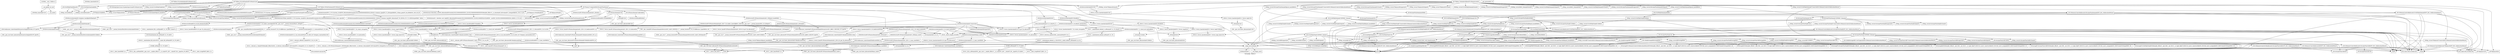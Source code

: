 digraph "Call graph: Tallies.ll" {
	label="Call graph: Tallies.ll";

	Node0x55c6cc05c300 [shape=record,label="{__cxx_global_var_init}"];
	Node0x55c6cc05c300 -> Node0x55c6cc0566b0;
	Node0x55c6cc05c300 -> Node0x55c6cc02cf30;
	Node0x55c6cc0566b0 [shape=record,label="{_ZNSt8ios_base4InitC1Ev}"];
	Node0x55c6cc0736c0 [shape=record,label="{_ZNSt8ios_base4InitD1Ev}"];
	Node0x55c6cc02cf30 [shape=record,label="{__cxa_atexit}"];
	Node0x55c6cc077790 [shape=record,label="{_ZN7Tallies15CycleInitializeEP10MonteCarlo}"];
	Node0x55c6cc089d30 [shape=record,label="{_ZN7Tallies8SumTasksEv}"];
	Node0x55c6cc089d30 -> Node0x55c6cc078a70;
	Node0x55c6cc089d30 -> Node0x55c6cc1642d0;
	Node0x55c6cc089d30 -> Node0x55c6cc0881d0;
	Node0x55c6cc078a70 [shape=record,label="{_ZN9qs_vectorI7BalanceEixEi}"];
	Node0x55c6cc0881d0 [shape=record,label="{_ZN7Balance3AddERS_}"];
	Node0x55c6cc1642d0 [shape=record,label="{_ZN7Balance5ResetEv}"];
	Node0x55c6cc0567c0 [shape=record,label="{_ZN7Tallies13CycleFinalizeEP10MonteCarlo}"];
	Node0x55c6cc0567c0 -> Node0x55c6cc089d30;
	Node0x55c6cc0567c0 -> Node0x55c6cc04b830;
	Node0x55c6cc0567c0 -> Node0x55c6cc031dc0;
	Node0x55c6cc0567c0 -> Node0x55c6cc078a70;
	Node0x55c6cc0567c0 -> Node0x55c6cc006a10;
	Node0x55c6cc0567c0 -> Node0x55c6cbfefc10;
	Node0x55c6cc0567c0 -> Node0x55c6cbff3410;
	Node0x55c6cc0567c0 -> Node0x55c6cbff4d40;
	Node0x55c6cc0567c0 -> Node0x55c6cbff3b60;
	Node0x55c6cc0567c0 -> Node0x55c6cbff1e10;
	Node0x55c6cc0567c0 -> Node0x55c6cbff4aa0;
	Node0x55c6cc0567c0 -> Node0x55c6cbff2c30;
	Node0x55c6cc0567c0 -> Node0x55c6cbff4cd0;
	Node0x55c6cc0567c0 -> Node0x55c6cbff2360;
	Node0x55c6cc0567c0 -> Node0x55c6cbff0e70;
	Node0x55c6cc0567c0 -> Node0x55c6cbff2a70;
	Node0x55c6cc0567c0 -> Node0x55c6cbff22e0;
	Node0x55c6cc0567c0 -> Node0x55c6cc129530;
	Node0x55c6cc0567c0 -> Node0x55c6cc1642d0;
	Node0x55c6cc0567c0 -> Node0x55c6cbff38e0;
	Node0x55c6cc0567c0 -> Node0x55c6cc0881d0;
	Node0x55c6cc0567c0 -> Node0x55c6cc12db40;
	Node0x55c6cc0567c0 -> Node0x55c6cbff61d0;
	Node0x55c6cc0567c0 -> Node0x55c6cc159f50;
	Node0x55c6cc0567c0 -> Node0x55c6cc103140;
	Node0x55c6cc0567c0 -> Node0x55c6cc03bdd0;
	Node0x55c6cc0567c0 -> Node0x55c6cc0ad470;
	Node0x55c6cc04b830 [shape=record,label="{_ZNSt6vectorImSaImEEC2Ev}"];
	Node0x55c6cc04b830 -> Node0x55c6cbff0ee0;
	Node0x55c6cc031dc0 [shape=record,label="{_ZNSt6vectorImSaImEE7reserveEm}"];
	Node0x55c6cc031dc0 -> Node0x55c6cbff2200;
	Node0x55c6cc031dc0 -> Node0x55c6cbff3950;
	Node0x55c6cc031dc0 -> Node0x55c6cbff6160;
	Node0x55c6cc031dc0 -> Node0x55c6cc103140;
	Node0x55c6cc031dc0 -> Node0x55c6cbff4b80;
	Node0x55c6cc031dc0 -> Node0x55c6cbff1ee0;
	Node0x55c6cc031dc0 -> Node0x55c6cbff60f0;
	Node0x55c6cc031dc0 -> Node0x55c6cbff3320;
	Node0x55c6cbff4d40 [shape=record,label="{_ZN14ScalarFluxTask5ResetEv}"];
	Node0x55c6cbff4d40 -> Node0x55c6cc009d30;
	Node0x55c6cbff4d40 -> Node0x55c6cc00a650;
	Node0x55c6cbff4d40 -> Node0x55c6cc00b8d0;
	Node0x55c6cc168090 [shape=record,label="{__gxx_personality_v0}"];
	Node0x55c6cc006a10 [shape=record,label="{_ZNSt6vectorImSaImEE9push_backEOm}"];
	Node0x55c6cc006a10 -> Node0x55c6cc167df0;
	Node0x55c6cc103140 [shape=record,label="{_ZNKSt6vectorImSaImEE4sizeEv}"];
	Node0x55c6cc176570 [shape=record,label="{_ZN9qs_vectorI15CellTallyDomainE7reserveEiN13MemoryControl16AllocationPolicyE}"];
	Node0x55c6cc176570 -> Node0x55c6cc029d10;
	Node0x55c6cc176570 -> Node0x55c6cc02bab0;
	Node0x55c6cc0ad470 [shape=record,label="{_ZNSaImEC2Ev}"];
	Node0x55c6cc0ad470 -> Node0x55c6cbff6240;
	Node0x55c6cc03bdd0 [shape=record,label="{_ZNSt6vectorImSaImEEC2EmRKS0_}"];
	Node0x55c6cc03bdd0 -> Node0x55c6cbff4c60;
	Node0x55c6cc03bdd0 -> Node0x55c6cc058fe0;
	Node0x55c6cc03bdd0 -> Node0x55c6cc056730;
	Node0x55c6cc03bdd0 -> Node0x55c6cc02cfb0;
	Node0x55c6cc129530 [shape=record,label="{_ZNSaImED2Ev}"];
	Node0x55c6cc129530 -> Node0x55c6cc04b7a0;
	Node0x55c6cc159f50 [shape=record,label="{_Z12mpiAllreducePvS_iiii}"];
	Node0x55c6cbff61d0 [shape=record,label="{_ZNSt6vectorImSaImEEixEm}"];
	Node0x55c6cc12db40 [shape=record,label="{_ZN7Tallies12PrintSummaryEP10MonteCarlo}"];
	Node0x55c6cc12db40 -> Node0x55c6cc06eae0;
	Node0x55c6cc12db40 -> Node0x55c6cc02fbc0;
	Node0x55c6cc12db40 -> Node0x55c6cbff4df0;
	Node0x55c6cc12db40 -> Node0x55c6cbff65b0;
	Node0x55c6cc12db40 -> Node0x55c6cc0319c0;
	Node0x55c6cc12db40 -> Node0x55c6cc02f830;
	Node0x55c6cc12db40 -> Node0x55c6cc0068a0;
	Node0x55c6cc12db40 -> Node0x55c6cc166fd0;
	Node0x55c6cc12db40 -> Node0x55c6cc078a70;
	Node0x55c6cc12db40 -> Node0x55c6cc028f80;
	Node0x55c6cbff38e0 [shape=record,label="{_ZNK9qs_vectorI7BalanceE4sizeEv}"];
	Node0x55c6cbff22e0 [shape=record,label="{_ZNK9qs_vectorI16ScalarFluxDomainE4sizeEv}"];
	Node0x55c6cbff4cd0 [shape=record,label="{_ZN9qs_vectorI15CellTallyDomainEixEi}"];
	Node0x55c6cbff2c30 [shape=record,label="{_ZN9qs_vectorI13CellTallyTaskEixEi}"];
	Node0x55c6cbff2a70 [shape=record,label="{_ZN13CellTallyTask3AddERS_}"];
	Node0x55c6cbff2a70 -> Node0x55c6cc007240;
	Node0x55c6cbff2a70 -> Node0x55c6cc0075b0;
	Node0x55c6cbff4aa0 [shape=record,label="{_ZN13CellTallyTask5ResetEv}"];
	Node0x55c6cbff4aa0 -> Node0x55c6cc007240;
	Node0x55c6cbff4aa0 -> Node0x55c6cc0075b0;
	Node0x55c6cbff1e10 [shape=record,label="{_ZN9qs_vectorI16ScalarFluxDomainEixEi}"];
	Node0x55c6cbff3b60 [shape=record,label="{_ZN9qs_vectorI14ScalarFluxTaskEixEi}"];
	Node0x55c6cbff0e70 [shape=record,label="{_ZN14ScalarFluxTask3AddERS_}"];
	Node0x55c6cbff0e70 -> Node0x55c6cc009d30;
	Node0x55c6cbff0e70 -> Node0x55c6cc00a650;
	Node0x55c6cbff0e70 -> Node0x55c6cc00b8d0;
	Node0x55c6cc0276f0 [shape=record,label="{_ZN16ScalarFluxDomainD2Ev}"];
	Node0x55c6cc0276f0 -> Node0x55c6cc177160;
	Node0x55c6cc0284c0 [shape=record,label="{_ZN9qs_vectorI16ScalarFluxDomainE5CloseEv}"];
	Node0x55c6cbff0ee0 [shape=record,label="{_ZNSt12_Vector_baseImSaImEEC2Ev}"];
	Node0x55c6cbff0ee0 -> Node0x55c6cc1771e0;
	Node0x55c6cc1771e0 [shape=record,label="{_ZNSt12_Vector_baseImSaImEE12_Vector_implC2Ev}"];
	Node0x55c6cc1771e0 -> Node0x55c6cc0ad470;
	Node0x55c6cc1771e0 -> Node0x55c6cc1772c0;
	Node0x55c6cc1772c0 [shape=record,label="{_ZNSt12_Vector_baseImSaImEE17_Vector_impl_dataC2Ev}"];
	Node0x55c6cbff6240 [shape=record,label="{_ZN9__gnu_cxx13new_allocatorImEC2Ev}"];
	Node0x55c6cc0075b0 [shape=record,label="{_ZN9qs_vectorIdEixEi}"];
	Node0x55c6cc0152c0 [shape=record,label="{_ZNSaIdEC2Ev}"];
	Node0x55c6cc0152c0 -> Node0x55c6cc1773a0;
	Node0x55c6cc015c60 [shape=record,label="{_ZNSt6vectorIdSaIdEEC2EmRKdRKS0_}"];
	Node0x55c6cc015c60 -> Node0x55c6cc177420;
	Node0x55c6cc015c60 -> Node0x55c6cc1774d0;
	Node0x55c6cc015c60 -> Node0x55c6cc1775b0;
	Node0x55c6cc015c60 -> Node0x55c6cc177630;
	Node0x55c6cbff2360 [shape=record,label="{_ZN7Fluence7computeEiR16ScalarFluxDomain}"];
	Node0x55c6cbff2360 -> Node0x55c6cbff3b60;
	Node0x55c6cbff2360 -> Node0x55c6cc00b8d0;
	Node0x55c6cbff2360 -> Node0x55c6cc0265b0;
	Node0x55c6cbff2360 -> Node0x55c6cc00e1a0;
	Node0x55c6cbff2360 -> Node0x55c6cc00e850;
	Node0x55c6cbff2360 -> Node0x55c6cc176cd0;
	Node0x55c6cbff2360 -> Node0x55c6cc176d50;
	Node0x55c6cbff2360 -> Node0x55c6cc176dd0;
	Node0x55c6cbff2360 -> Node0x55c6cc176e50;
	Node0x55c6cbff2360 -> Node0x55c6cc009d30;
	Node0x55c6cbff2360 -> Node0x55c6cc00a650;
	Node0x55c6cbff3410 [shape=record,label="{_ZN14EnergySpectrum14UpdateSpectrumEP10MonteCarlo}"];
	Node0x55c6cbfefc10 [shape=record,label="{_ZNSt6vectorImSaImEED2Ev}"];
	Node0x55c6cbfefc10 -> Node0x55c6cbff1ee0;
	Node0x55c6cbfefc10 -> Node0x55c6cc012be0;
	Node0x55c6cbfefc10 -> Node0x55c6cc02cfb0;
	Node0x55c6cbfefc10 -> Node0x55c6cc014aa0;
	Node0x55c6cc00b8d0 [shape=record,label="{_ZNK9qs_vectorI14ScalarFluxCellE4sizeEv}"];
	Node0x55c6cc0265b0 [shape=record,label="{_ZNKSt6vectorIP13FluenceDomainSaIS1_EE4sizeEv}"];
	Node0x55c6cc00e1a0 [shape=record,label="{_Znwm}"];
	Node0x55c6cc00e850 [shape=record,label="{_ZN13FluenceDomainC2Ei}"];
	Node0x55c6cc00e850 -> Node0x55c6cc0152c0;
	Node0x55c6cc00e850 -> Node0x55c6cc015c60;
	Node0x55c6cc00e850 -> Node0x55c6cc016330;
	Node0x55c6cc176d50 [shape=record,label="{_ZdlPv}"];
	Node0x55c6cc176cd0 [shape=record,label="{_ZNSt6vectorIP13FluenceDomainSaIS1_EE9push_backERKS1_}"];
	Node0x55c6cc176cd0 -> Node0x55c6cc0166b0;
	Node0x55c6cc176cd0 -> Node0x55c6cc0171f0;
	Node0x55c6cc176cd0 -> Node0x55c6cc0177f0;
	Node0x55c6cc176dd0 [shape=record,label="{_ZNSt6vectorIP13FluenceDomainSaIS1_EEixEm}"];
	Node0x55c6cc009d30 [shape=record,label="{_ZN9qs_vectorI14ScalarFluxCellEixEi}"];
	Node0x55c6cc00a650 [shape=record,label="{_ZNK14ScalarFluxCell4sizeEv}"];
	Node0x55c6cc176e50 [shape=record,label="{_ZN13FluenceDomain7addCellEid}"];
	Node0x55c6cc176e50 -> Node0x55c6cc017ec0;
	Node0x55c6cc06eae0 [shape=record,label="{_ZNSt6chrono3_V212system_clock3nowEv}"];
	Node0x55c6cc02fbc0 [shape=record,label="{llvm.memcpy.p0.p0.i64}"];
	Node0x55c6cbff65b0 [shape=record,label="{_ZNSt6chrono13duration_castINS_8durationIlSt5ratioILl1ELl1000000EEEElS2_ILl1ELl1000000000EEEENSt9enable_ifIXsr13__is_durationIT_EE5valueES7_E4typeERKNS1_IT0_T1_EE}"];
	Node0x55c6cbff65b0 -> Node0x55c6cc019430;
	Node0x55c6cbff4df0 [shape=record,label="{_ZNSt6chronomiINS_3_V212system_clockENS_8durationIlSt5ratioILl1ELl1000000000EEEES6_EENSt11common_typeIJT0_T1_EE4typeERKNS_10time_pointIT_S8_EERKNSC_ISD_S9_EE}"];
	Node0x55c6cbff4df0 -> Node0x55c6cc019ee0;
	Node0x55c6cbff4df0 -> Node0x55c6cc01a850;
	Node0x55c6cc0319c0 [shape=record,label="{_ZNKSt6chrono8durationIlSt5ratioILl1ELl1000000EEE5countEv}"];
	Node0x55c6cc02f830 [shape=record,label="{_Z6Print0PKcz}"];
	Node0x55c6cc028f80 [shape=record,label="{_ZN7Balance11PrintHeaderEv}"];
	Node0x55c6cc028f80 -> Node0x55c6cc02f830;
	Node0x55c6cc166fd0 [shape=record,label="{_ZN7Balance5PrintEv}"];
	Node0x55c6cc166fd0 -> Node0x55c6cc02f830;
	Node0x55c6cc0068a0 [shape=record,label="{_ZN7Tallies13ScalarFluxSumEP10MonteCarlo}"];
	Node0x55c6cc0068a0 -> Node0x55c6cbff22e0;
	Node0x55c6cc0068a0 -> Node0x55c6cbff1e10;
	Node0x55c6cc0068a0 -> Node0x55c6cbff3b60;
	Node0x55c6cc0068a0 -> Node0x55c6cc00b8d0;
	Node0x55c6cc0068a0 -> Node0x55c6cc159f50;
	Node0x55c6cc0068a0 -> Node0x55c6cc009d30;
	Node0x55c6cc0068a0 -> Node0x55c6cc00a650;
	Node0x55c6cc01bae0 [shape=record,label="{_ZN7Tallies17InitializeTalliesEP10MonteCarloiii}"];
	Node0x55c6cc01bae0 -> Node0x55c6cbff38e0;
	Node0x55c6cc01bae0 -> Node0x55c6cc01c320;
	Node0x55c6cc01bae0 -> Node0x55c6cc01c8f0;
	Node0x55c6cc01bae0 -> Node0x55c6cc01cde0;
	Node0x55c6cc01bae0 -> Node0x55c6cc01dad0;
	Node0x55c6cc01bae0 -> Node0x55c6cc01e370;
	Node0x55c6cc01bae0 -> Node0x55c6cc01ec10;
	Node0x55c6cc01bae0 -> Node0x55c6cc0284c0;
	Node0x55c6cc01bae0 -> Node0x55c6cc01f4b0;
	Node0x55c6cc01bae0 -> Node0x55c6cc1763f0;
	Node0x55c6cc01bae0 -> Node0x55c6cc176470;
	Node0x55c6cc01bae0 -> Node0x55c6cc1764f0;
	Node0x55c6cc01bae0 -> Node0x55c6cc176570;
	Node0x55c6cc01bae0 -> Node0x55c6cc1765f0;
	Node0x55c6cc01bae0 -> Node0x55c6cc0276f0;
	Node0x55c6cc01bae0 -> Node0x55c6cc01fd50;
	Node0x55c6cc01bae0 -> Node0x55c6cc0205e0;
	Node0x55c6cc01bae0 -> Node0x55c6cc020e80;
	Node0x55c6cc01bae0 -> Node0x55c6cc021720;
	Node0x55c6cc01bae0 -> Node0x55c6cc025f00;
	Node0x55c6cc01bae0 -> Node0x55c6cc021fc0;
	Node0x55c6cc01bae0 -> Node0x55c6cbff22e0;
	Node0x55c6cc01bae0 -> Node0x55c6cc022860;
	Node0x55c6cc01bae0 -> Node0x55c6cc025aa0;
	Node0x55c6cc01bae0 -> Node0x55c6cc023100;
	Node0x55c6cc01bae0 -> Node0x55c6cc023990;
	Node0x55c6cc01bae0 -> Node0x55c6cc007240;
	Node0x55c6cc01c320 [shape=record,label="{_ZNK9qs_vectorI7BalanceE8capacityEv}"];
	Node0x55c6cc01c8f0 [shape=record,label="{_ZN9qs_vectorI7BalanceE7reserveEiN13MemoryControl16AllocationPolicyE}"];
	Node0x55c6cc01c8f0 -> Node0x55c6cc029d10;
	Node0x55c6cc01c8f0 -> Node0x55c6cc02a7d0;
	Node0x55c6cc01cde0 [shape=record,label="{_ZN9qs_vectorI7BalanceE4OpenEv}"];
	Node0x55c6cc01e370 [shape=record,label="{_ZN9qs_vectorI7BalanceE9push_backERKS0_}"];
	Node0x55c6cc01e370 -> Node0x55c6cc029d10;
	Node0x55c6cc01e370 -> Node0x55c6cc02fbc0;
	Node0x55c6cc01dad0 [shape=record,label="{_ZN7BalanceC2Ev}"];
	Node0x55c6cc01ec10 [shape=record,label="{_ZN7BalanceD2Ev}"];
	Node0x55c6cc01f4b0 [shape=record,label="{_ZN9qs_vectorI7BalanceE5CloseEv}"];
	Node0x55c6cc1763f0 [shape=record,label="{_ZNK9qs_vectorI15CellTallyDomainE4sizeEv}"];
	Node0x55c6cc176470 [shape=record,label="{_ZNK9qs_vectorI15CellTallyDomainE8capacityEv}"];
	Node0x55c6cc1764f0 [shape=record,label="{_ZNK9qs_vectorI9MC_DomainE4sizeEv}"];
	Node0x55c6cc1765f0 [shape=record,label="{_ZN9qs_vectorI15CellTallyDomainE4OpenEv}"];
	Node0x55c6cc020e80 [shape=record,label="{_ZN9qs_vectorI15CellTallyDomainE9push_backERKS0_}"];
	Node0x55c6cc020e80 -> Node0x55c6cc029d10;
	Node0x55c6cc020e80 -> Node0x55c6cc062b80;
	Node0x55c6cc01fd50 [shape=record,label="{_ZN9qs_vectorI9MC_DomainEixEi}"];
	Node0x55c6cc0205e0 [shape=record,label="{_ZN15CellTallyDomainC2EP9MC_Domaini}"];
	Node0x55c6cc0205e0 -> Node0x55c6cc02da60;
	Node0x55c6cc0205e0 -> Node0x55c6cc02e5f0;
	Node0x55c6cc0205e0 -> Node0x55c6cc02ece0;
	Node0x55c6cc0205e0 -> Node0x55c6cc02f350;
	Node0x55c6cc0205e0 -> Node0x55c6cc030b50;
	Node0x55c6cc0205e0 -> Node0x55c6cc0311e0;
	Node0x55c6cc0205e0 -> Node0x55c6cc0318f0;
	Node0x55c6cc0205e0 -> Node0x55c6cc036990;
	Node0x55c6cc0205e0 -> Node0x55c6cc033470;
	Node0x55c6cc021720 [shape=record,label="{_ZN15CellTallyDomainD2Ev}"];
	Node0x55c6cc021720 -> Node0x55c6cc036990;
	Node0x55c6cc021fc0 [shape=record,label="{_ZN9qs_vectorI15CellTallyDomainE5CloseEv}"];
	Node0x55c6cc022860 [shape=record,label="{_ZNK9qs_vectorI16ScalarFluxDomainE8capacityEv}"];
	Node0x55c6cc023100 [shape=record,label="{_ZN9qs_vectorI16ScalarFluxDomainE7reserveEiN13MemoryControl16AllocationPolicyE}"];
	Node0x55c6cc023100 -> Node0x55c6cc029d10;
	Node0x55c6cc023100 -> Node0x55c6cc034790;
	Node0x55c6cc023990 [shape=record,label="{_ZN9qs_vectorI16ScalarFluxDomainE4OpenEv}"];
	Node0x55c6cc025f00 [shape=record,label="{_ZN9qs_vectorI16ScalarFluxDomainE9push_backERKS0_}"];
	Node0x55c6cc025f00 -> Node0x55c6cc029d10;
	Node0x55c6cc025f00 -> Node0x55c6cc0351a0;
	Node0x55c6cc007240 [shape=record,label="{_ZNK9qs_vectorIdE4sizeEv}"];
	Node0x55c6cc025aa0 [shape=record,label="{_ZN16ScalarFluxDomainC2EP9MC_Domainii}"];
	Node0x55c6cc025aa0 -> Node0x55c6cc035c40;
	Node0x55c6cc025aa0 -> Node0x55c6cc0379e0;
	Node0x55c6cc025aa0 -> Node0x55c6cc082f90;
	Node0x55c6cc025aa0 -> Node0x55c6cc039b20;
	Node0x55c6cc025aa0 -> Node0x55c6cc03a540;
	Node0x55c6cc025aa0 -> Node0x55c6cc03ada0;
	Node0x55c6cc025aa0 -> Node0x55c6cc03bd30;
	Node0x55c6cc025aa0 -> Node0x55c6cc177160;
	Node0x55c6cc025aa0 -> Node0x55c6cc03be40;
	Node0x55c6cc04b7a0 [shape=record,label="{_ZN9__gnu_cxx13new_allocatorImED2Ev}"];
	Node0x55c6cc012be0 [shape=record,label="{_ZSt8_DestroyIPmmEvT_S1_RSaIT0_E}"];
	Node0x55c6cc012be0 -> Node0x55c6cc17b000;
	Node0x55c6cbff1ee0 [shape=record,label="{_ZNSt12_Vector_baseImSaImEE19_M_get_Tp_allocatorEv}"];
	Node0x55c6cc02cfb0 [shape=record,label="{_ZNSt12_Vector_baseImSaImEED2Ev}"];
	Node0x55c6cc02cfb0 -> Node0x55c6cbff3320;
	Node0x55c6cc02cfb0 -> Node0x55c6cc17b0b0;
	Node0x55c6cc02cfb0 -> Node0x55c6cc014aa0;
	Node0x55c6cc17b000 [shape=record,label="{_ZSt8_DestroyIPmEvT_S1_}"];
	Node0x55c6cc17b000 -> Node0x55c6cc17b1e0;
	Node0x55c6cc17b1e0 [shape=record,label="{_ZNSt12_Destroy_auxILb1EE9__destroyIPmEEvT_S3_}"];
	Node0x55c6cbff3320 [shape=record,label="{_ZNSt12_Vector_baseImSaImEE13_M_deallocateEPmm}"];
	Node0x55c6cbff3320 -> Node0x55c6cc17b260;
	Node0x55c6cc17b0b0 [shape=record,label="{_ZNSt12_Vector_baseImSaImEE12_Vector_implD2Ev}"];
	Node0x55c6cc17b0b0 -> Node0x55c6cc129530;
	Node0x55c6cc17b260 [shape=record,label="{_ZNSt16allocator_traitsISaImEE10deallocateERS0_Pmm}"];
	Node0x55c6cc17b260 -> Node0x55c6cc17b340;
	Node0x55c6cc17b340 [shape=record,label="{_ZN9__gnu_cxx13new_allocatorImE10deallocateEPmm}"];
	Node0x55c6cc17b340 -> Node0x55c6cc176d50;
	Node0x55c6cbff2200 [shape=record,label="{_ZNKSt6vectorImSaImEE8max_sizeEv}"];
	Node0x55c6cbff2200 -> Node0x55c6cc17b420;
	Node0x55c6cbff2200 -> Node0x55c6cc17b4d0;
	Node0x55c6cbff6160 [shape=record,label="{_ZNKSt6vectorImSaImEE8capacityEv}"];
	Node0x55c6cbff4b80 [shape=record,label="{_ZNSt12_Vector_baseImSaImEE11_M_allocateEm}"];
	Node0x55c6cbff4b80 -> Node0x55c6cc17b550;
	Node0x55c6cbff60f0 [shape=record,label="{_ZNSt6vectorImSaImEE11_S_relocateEPmS2_S2_RS0_}"];
	Node0x55c6cbff60f0 -> Node0x55c6cc17b5d0;
	Node0x55c6cc17b4d0 [shape=record,label="{_ZNSt6vectorImSaImEE11_S_max_sizeERKS0_}"];
	Node0x55c6cc17b4d0 -> Node0x55c6cc17b680;
	Node0x55c6cc17b4d0 -> Node0x55c6cc043340;
	Node0x55c6cc17b420 [shape=record,label="{_ZNKSt12_Vector_baseImSaImEE19_M_get_Tp_allocatorEv}"];
	Node0x55c6cc17b680 [shape=record,label="{_ZNSt16allocator_traitsISaImEE8max_sizeERKS0_}"];
	Node0x55c6cc17b680 -> Node0x55c6cc17b790;
	Node0x55c6cc17b790 [shape=record,label="{_ZNK9__gnu_cxx13new_allocatorImE8max_sizeEv}"];
	Node0x55c6cc17b550 [shape=record,label="{_ZNSt16allocator_traitsISaImEE8allocateERS0_m}"];
	Node0x55c6cc17b550 -> Node0x55c6cc17b810;
	Node0x55c6cc17b810 [shape=record,label="{_ZN9__gnu_cxx13new_allocatorImE8allocateEmPKv}"];
	Node0x55c6cc17b810 -> Node0x55c6cc17b790;
	Node0x55c6cc17b810 -> Node0x55c6cc052070;
	Node0x55c6cc17b810 -> Node0x55c6cc00e1a0;
	Node0x55c6cc17b5d0 [shape=record,label="{_ZNSt6vectorImSaImEE14_S_do_relocateEPmS2_S2_RS0_St17integral_constantIbLb1EE}"];
	Node0x55c6cc17b5d0 -> Node0x55c6cc17ba00;
	Node0x55c6cc17ba00 [shape=record,label="{_ZSt12__relocate_aIPmS0_SaImEET0_T_S3_S2_RT1_}"];
	Node0x55c6cc17ba00 -> Node0x55c6cc17ba80;
	Node0x55c6cc17ba00 -> Node0x55c6cc17bbe0;
	Node0x55c6cc17bbe0 [shape=record,label="{_ZSt14__relocate_a_1ImmENSt9enable_ifIXsr3std24__is_bitwise_relocatableIT_EE5valueEPS1_E4typeES2_S2_S2_RSaIT0_E}"];
	Node0x55c6cc17bbe0 -> Node0x55c6cc17bc60;
	Node0x55c6cc016330 [shape=record,label="{_ZNSaIdED2Ev}"];
	Node0x55c6cc016330 -> Node0x55c6cc1776b0;
	Node0x55c6cc1773a0 [shape=record,label="{_ZN9__gnu_cxx13new_allocatorIdEC2Ev}"];
	Node0x55c6cc177420 [shape=record,label="{_ZNSt6vectorIdSaIdEE17_S_check_init_lenEmRKS0_}"];
	Node0x55c6cc177420 -> Node0x55c6cc177730;
	Node0x55c6cc177420 -> Node0x55c6cc1777e0;
	Node0x55c6cc177420 -> Node0x55c6cc016330;
	Node0x55c6cc177420 -> Node0x55c6cbff3950;
	Node0x55c6cc1774d0 [shape=record,label="{_ZNSt12_Vector_baseIdSaIdEEC2EmRKS0_}"];
	Node0x55c6cc1774d0 -> Node0x55c6cc08ee90;
	Node0x55c6cc1774d0 -> Node0x55c6cc03e830;
	Node0x55c6cc1774d0 -> Node0x55c6cc03f250;
	Node0x55c6cc1775b0 [shape=record,label="{_ZNSt6vectorIdSaIdEE18_M_fill_initializeEmRKd}"];
	Node0x55c6cc1775b0 -> Node0x55c6cc03f430;
	Node0x55c6cc1775b0 -> Node0x55c6cc0424d0;
	Node0x55c6cc177630 [shape=record,label="{_ZNSt12_Vector_baseIdSaIdEED2Ev}"];
	Node0x55c6cc177630 -> Node0x55c6cc042940;
	Node0x55c6cc177630 -> Node0x55c6cc03f250;
	Node0x55c6cc177630 -> Node0x55c6cc014aa0;
	Node0x55c6cc1777e0 [shape=record,label="{_ZNSt6vectorIdSaIdEE11_S_max_sizeERKS0_}"];
	Node0x55c6cc1777e0 -> Node0x55c6cc042f30;
	Node0x55c6cc1777e0 -> Node0x55c6cc043340;
	Node0x55c6cc1777e0 -> Node0x55c6cc014aa0;
	Node0x55c6cc177730 [shape=record,label="{_ZNSaIdEC2ERKS_}"];
	Node0x55c6cc177730 -> Node0x55c6cc045880;
	Node0x55c6cbff3950 [shape=record,label="{_ZSt20__throw_length_errorPKc}"];
	Node0x55c6cc042f30 [shape=record,label="{_ZNSt16allocator_traitsISaIdEE8max_sizeERKS0_}"];
	Node0x55c6cc042f30 -> Node0x55c6cc0469f0;
	Node0x55c6cc043340 [shape=record,label="{_ZSt3minImERKT_S2_S2_}"];
	Node0x55c6cc014aa0 [shape=record,label="{__clang_call_terminate}"];
	Node0x55c6cc014aa0 -> Node0x55c6cc048880;
	Node0x55c6cc014aa0 -> Node0x55c6cc049950;
	Node0x55c6cc048880 [shape=record,label="{__cxa_begin_catch}"];
	Node0x55c6cc049950 [shape=record,label="{_ZSt9terminatev}"];
	Node0x55c6cc0469f0 [shape=record,label="{_ZNK9__gnu_cxx13new_allocatorIdE8max_sizeEv}"];
	Node0x55c6cc045880 [shape=record,label="{_ZN9__gnu_cxx13new_allocatorIdEC2ERKS1_}"];
	Node0x55c6cc08ee90 [shape=record,label="{_ZNSt12_Vector_baseIdSaIdEE12_Vector_implC2ERKS0_}"];
	Node0x55c6cc08ee90 -> Node0x55c6cc177730;
	Node0x55c6cc08ee90 -> Node0x55c6cc04b150;
	Node0x55c6cc03e830 [shape=record,label="{_ZNSt12_Vector_baseIdSaIdEE17_M_create_storageEm}"];
	Node0x55c6cc03e830 -> Node0x55c6cc04c330;
	Node0x55c6cc03f250 [shape=record,label="{_ZNSt12_Vector_baseIdSaIdEE12_Vector_implD2Ev}"];
	Node0x55c6cc03f250 -> Node0x55c6cc016330;
	Node0x55c6cc04b150 [shape=record,label="{_ZNSt12_Vector_baseIdSaIdEE17_Vector_impl_dataC2Ev}"];
	Node0x55c6cc04c330 [shape=record,label="{_ZNSt12_Vector_baseIdSaIdEE11_M_allocateEm}"];
	Node0x55c6cc04c330 -> Node0x55c6cc04dce0;
	Node0x55c6cc04dce0 [shape=record,label="{_ZNSt16allocator_traitsISaIdEE8allocateERS0_m}"];
	Node0x55c6cc04dce0 -> Node0x55c6cc04fbe0;
	Node0x55c6cc04fbe0 [shape=record,label="{_ZN9__gnu_cxx13new_allocatorIdE8allocateEmPKv}"];
	Node0x55c6cc04fbe0 -> Node0x55c6cc0469f0;
	Node0x55c6cc04fbe0 -> Node0x55c6cc052070;
	Node0x55c6cc04fbe0 -> Node0x55c6cc00e1a0;
	Node0x55c6cc052070 [shape=record,label="{_ZSt17__throw_bad_allocv}"];
	Node0x55c6cc1776b0 [shape=record,label="{_ZN9__gnu_cxx13new_allocatorIdED2Ev}"];
	Node0x55c6cc0424d0 [shape=record,label="{_ZSt24__uninitialized_fill_n_aIPdmddET_S1_T0_RKT1_RSaIT2_E}"];
	Node0x55c6cc0424d0 -> Node0x55c6cc053e50;
	Node0x55c6cc03f430 [shape=record,label="{_ZNSt12_Vector_baseIdSaIdEE19_M_get_Tp_allocatorEv}"];
	Node0x55c6cc053e50 [shape=record,label="{_ZSt20uninitialized_fill_nIPdmdET_S1_T0_RKT1_}"];
	Node0x55c6cc053e50 -> Node0x55c6cc054c10;
	Node0x55c6cc054c10 [shape=record,label="{_ZNSt22__uninitialized_fill_nILb1EE15__uninit_fill_nIPdmdEET_S3_T0_RKT1_}"];
	Node0x55c6cc054c10 -> Node0x55c6cc056ac0;
	Node0x55c6cc056ac0 [shape=record,label="{_ZSt6fill_nIPdmdET_S1_T0_RKT1_}"];
	Node0x55c6cc056ac0 -> Node0x55c6cc057cc0;
	Node0x55c6cc056ac0 -> Node0x55c6cc058720;
	Node0x55c6cc056ac0 -> Node0x55c6cc058ee0;
	Node0x55c6cc058ee0 [shape=record,label="{_ZSt12__niter_wrapIPdET_RKS1_S1_}"];
	Node0x55c6cc058720 [shape=record,label="{_ZSt10__fill_n_aIPdmdEN9__gnu_cxx11__enable_ifIXsr11__is_scalarIT1_EE7__valueET_E6__typeES4_T0_RKS3_}"];
	Node0x55c6cc057cc0 [shape=record,label="{_ZSt12__niter_baseIPdET_S1_}"];
	Node0x55c6cc042940 [shape=record,label="{_ZNSt12_Vector_baseIdSaIdEE13_M_deallocateEPdm}"];
	Node0x55c6cc042940 -> Node0x55c6cc059ab0;
	Node0x55c6cc059ab0 [shape=record,label="{_ZNSt16allocator_traitsISaIdEE10deallocateERS0_Pdm}"];
	Node0x55c6cc059ab0 -> Node0x55c6cc05a6a0;
	Node0x55c6cc05a6a0 [shape=record,label="{_ZN9__gnu_cxx13new_allocatorIdE10deallocateEPdm}"];
	Node0x55c6cc05a6a0 -> Node0x55c6cc176d50;
	Node0x55c6cc017ec0 [shape=record,label="{_ZNSt6vectorIdSaIdEEixEm}"];
	Node0x55c6cc019430 [shape=record,label="{_ZNSt6chrono20__duration_cast_implINS_8durationIlSt5ratioILl1ELl1000000EEEES2_ILl1ELl1000EElLb1ELb0EE6__castIlS2_ILl1ELl1000000000EEEES4_RKNS1_IT_T0_EE}"];
	Node0x55c6cc019430 -> Node0x55c6cc05d730;
	Node0x55c6cc019430 -> Node0x55c6cc061f80;
	Node0x55c6cc05d730 [shape=record,label="{_ZNKSt6chrono8durationIlSt5ratioILl1ELl1000000000EEE5countEv}"];
	Node0x55c6cc061f80 [shape=record,label="{_ZNSt6chrono8durationIlSt5ratioILl1ELl1000000EEEC2IlvEERKT_}"];
	Node0x55c6cc01a850 [shape=record,label="{_ZNSt6chronomiIlSt5ratioILl1ELl1000000000EElS2_EENSt11common_typeIJNS_8durationIT_T0_EENS4_IT1_T2_EEEE4typeERKS7_RKSA_}"];
	Node0x55c6cc01a850 -> Node0x55c6cc02fbc0;
	Node0x55c6cc01a850 -> Node0x55c6cc05d730;
	Node0x55c6cc01a850 -> Node0x55c6cc060100;
	Node0x55c6cc019ee0 [shape=record,label="{_ZNKSt6chrono10time_pointINS_3_V212system_clockENS_8durationIlSt5ratioILl1ELl1000000000EEEEE16time_since_epochEv}"];
	Node0x55c6cc019ee0 -> Node0x55c6cc02fbc0;
	Node0x55c6cc060100 [shape=record,label="{_ZNSt6chrono8durationIlSt5ratioILl1ELl1000000000EEEC2IlvEERKT_}"];
	Node0x55c6cc02da60 [shape=record,label="{_ZN9qs_vectorI13CellTallyTaskEC2Ev}"];
	Node0x55c6cc02e5f0 [shape=record,label="{_ZNK9qs_vectorI13CellTallyTaskE8capacityEv}"];
	Node0x55c6cc02ece0 [shape=record,label="{_ZN9qs_vectorI13CellTallyTaskE7reserveEiN13MemoryControl16AllocationPolicyE}"];
	Node0x55c6cc02ece0 -> Node0x55c6cc029d10;
	Node0x55c6cc02ece0 -> Node0x55c6cc060da0;
	Node0x55c6cc02f350 [shape=record,label="{_ZN9qs_vectorI13CellTallyTaskE4OpenEv}"];
	Node0x55c6cc0311e0 [shape=record,label="{_ZN9qs_vectorI13CellTallyTaskE9push_backERKS0_}"];
	Node0x55c6cc0311e0 -> Node0x55c6cc029d10;
	Node0x55c6cc0311e0 -> Node0x55c6cc062d90;
	Node0x55c6cc030b50 [shape=record,label="{_ZN13CellTallyTaskC2EP9MC_Domain}"];
	Node0x55c6cc030b50 -> Node0x55c6cc0645a0;
	Node0x55c6cc030b50 -> Node0x55c6cc065590;
	Node0x55c6cc030b50 -> Node0x55c6cc065e30;
	Node0x55c6cc030b50 -> Node0x55c6cc0754e0;
	Node0x55c6cc030b50 -> Node0x55c6cc066f40;
	Node0x55c6cc030b50 -> Node0x55c6cc179800;
	Node0x55c6cc030b50 -> Node0x55c6cc179900;
	Node0x55c6cc030b50 -> Node0x55c6cc179880;
	Node0x55c6cc0318f0 [shape=record,label="{_ZN13CellTallyTaskD2Ev}"];
	Node0x55c6cc0318f0 -> Node0x55c6cc066f40;
	Node0x55c6cc033470 [shape=record,label="{_ZN9qs_vectorI13CellTallyTaskE5CloseEv}"];
	Node0x55c6cc036990 [shape=record,label="{_ZN9qs_vectorI13CellTallyTaskED2Ev}"];
	Node0x55c6cc036990 -> Node0x55c6cc179c10;
	Node0x55c6cc036990 -> Node0x55c6cc014aa0;
	Node0x55c6cc029d10 [shape=record,label="{printf}"];
	Node0x55c6cc060da0 [shape=record,label="{_ZN13MemoryControl8allocateI13CellTallyTaskEEPT_iNS_16AllocationPolicyE}"];
	Node0x55c6cc060da0 -> Node0x55c6cc179d20;
	Node0x55c6cc060da0 -> Node0x55c6cc179dd0;
	Node0x55c6cc060da0 -> Node0x55c6cc179eb0;
	Node0x55c6cc060da0 -> Node0x55c6cc179f30;
	Node0x55c6cc060da0 -> Node0x55c6cc0318f0;
	Node0x55c6cc060da0 -> Node0x55c6cc179fb0;
	Node0x55c6cc060da0 -> Node0x55c6cc029d10;
	Node0x55c6cc179d20 [shape=record,label="{llvm.umul.with.overflow.i64}"];
	Node0x55c6cc179dd0 [shape=record,label="{llvm.uadd.with.overflow.i64}"];
	Node0x55c6cc179eb0 [shape=record,label="{_Znam}"];
	Node0x55c6cc179f30 [shape=record,label="{_ZN13CellTallyTaskC2Ev}"];
	Node0x55c6cc179f30 -> Node0x55c6cc0645a0;
	Node0x55c6cc179fb0 [shape=record,label="{_ZdaPv}"];
	Node0x55c6cc0645a0 [shape=record,label="{_ZN9qs_vectorIdEC2Ev}"];
	Node0x55c6cc062d90 [shape=record,label="{_ZN13CellTallyTaskaSERKS_}"];
	Node0x55c6cc062d90 -> Node0x55c6cc17a090;
	Node0x55c6cc17a090 [shape=record,label="{_ZN9qs_vectorIdEaSERKS0_}"];
	Node0x55c6cc17a090 -> Node0x55c6cc17a140;
	Node0x55c6cc17a090 -> Node0x55c6cc17a1f0;
	Node0x55c6cc17a090 -> Node0x55c6cc066f40;
	Node0x55c6cc17a140 [shape=record,label="{_ZN9qs_vectorIdEC2ERKS0_}"];
	Node0x55c6cc17a140 -> Node0x55c6cc17a270;
	Node0x55c6cc17a1f0 [shape=record,label="{_ZN9qs_vectorIdE4swapERS0_}"];
	Node0x55c6cc17a1f0 -> Node0x55c6cc17a2f0;
	Node0x55c6cc17a1f0 -> Node0x55c6cc17a3a0;
	Node0x55c6cc17a1f0 -> Node0x55c6cc17a550;
	Node0x55c6cc17a1f0 -> Node0x55c6cc17a4d0;
	Node0x55c6cc066f40 [shape=record,label="{_ZN9qs_vectorIdED2Ev}"];
	Node0x55c6cc066f40 -> Node0x55c6cc17c820;
	Node0x55c6cc066f40 -> Node0x55c6cc014aa0;
	Node0x55c6cc17a270 [shape=record,label="{_ZN13MemoryControl8allocateIdEEPT_iNS_16AllocationPolicyE}"];
	Node0x55c6cc17a270 -> Node0x55c6cc179d20;
	Node0x55c6cc17a270 -> Node0x55c6cc179eb0;
	Node0x55c6cc17a270 -> Node0x55c6cc029d10;
	Node0x55c6cc17a2f0 [shape=record,label="{_ZSt4swapIPdENSt9enable_ifIXsr6__and_ISt6__not_ISt15__is_tuple_likeIT_EESt21is_move_constructibleIS4_ESt18is_move_assignableIS4_EEE5valueEvE4typeERS4_SD_}"];
	Node0x55c6cc17a3a0 [shape=record,label="{_ZSt4swapIiENSt9enable_ifIXsr6__and_ISt6__not_ISt15__is_tuple_likeIT_EESt21is_move_constructibleIS3_ESt18is_move_assignableIS3_EEE5valueEvE4typeERS3_SC_}"];
	Node0x55c6cc17a4d0 [shape=record,label="{_ZSt4swapIN13MemoryControl16AllocationPolicyEENSt9enable_ifIXsr6__and_ISt6__not_ISt15__is_tuple_likeIT_EESt21is_move_constructibleIS5_ESt18is_move_assignableIS5_EEE5valueEvE4typeERS5_SE_}"];
	Node0x55c6cc17a550 [shape=record,label="{_ZSt4swapIbENSt9enable_ifIXsr6__and_ISt6__not_ISt15__is_tuple_likeIT_EESt21is_move_constructibleIS3_ESt18is_move_assignableIS3_EEE5valueEvE4typeERS3_SC_}"];
	Node0x55c6cc17c820 [shape=record,label="{_ZN13MemoryControl10deallocateIdEEvPT_iNS_16AllocationPolicyE}"];
	Node0x55c6cc17c820 -> Node0x55c6cc179fb0;
	Node0x55c6cc17c820 -> Node0x55c6cc029d10;
	Node0x55c6cc065590 [shape=record,label="{_ZNK9qs_vectorIdE8capacityEv}"];
	Node0x55c6cc0754e0 [shape=record,label="{_ZN9qs_vectorIdE7reserveEiN13MemoryControl16AllocationPolicyE}"];
	Node0x55c6cc0754e0 -> Node0x55c6cc029d10;
	Node0x55c6cc0754e0 -> Node0x55c6cc17a270;
	Node0x55c6cc065e30 [shape=record,label="{_ZNK9qs_vectorI13MC_Cell_StateE4sizeEv}"];
	Node0x55c6cc179800 [shape=record,label="{_ZN9qs_vectorIdE4OpenEv}"];
	Node0x55c6cc179880 [shape=record,label="{_ZN9qs_vectorIdE9push_backERKd}"];
	Node0x55c6cc179880 -> Node0x55c6cc029d10;
	Node0x55c6cc179900 [shape=record,label="{_ZN9qs_vectorIdE5CloseEv}"];
	Node0x55c6cc179c10 [shape=record,label="{_ZN13MemoryControl10deallocateI13CellTallyTaskEEvPT_iNS_16AllocationPolicyE}"];
	Node0x55c6cc179c10 -> Node0x55c6cc0318f0;
	Node0x55c6cc179c10 -> Node0x55c6cc179fb0;
	Node0x55c6cc179c10 -> Node0x55c6cc029d10;
	Node0x55c6cc035c40 [shape=record,label="{_ZN9qs_vectorI14ScalarFluxTaskEC2Ev}"];
	Node0x55c6cc0379e0 [shape=record,label="{_ZNK9qs_vectorI14ScalarFluxTaskE8capacityEv}"];
	Node0x55c6cc082f90 [shape=record,label="{_ZN9qs_vectorI14ScalarFluxTaskE7reserveEiN13MemoryControl16AllocationPolicyE}"];
	Node0x55c6cc082f90 -> Node0x55c6cc029d10;
	Node0x55c6cc082f90 -> Node0x55c6cc17caa0;
	Node0x55c6cc039b20 [shape=record,label="{_ZN9qs_vectorI14ScalarFluxTaskE4OpenEv}"];
	Node0x55c6cc03ada0 [shape=record,label="{_ZN9qs_vectorI14ScalarFluxTaskE9push_backERKS0_}"];
	Node0x55c6cc03ada0 -> Node0x55c6cc029d10;
	Node0x55c6cc03ada0 -> Node0x55c6cc17cb20;
	Node0x55c6cc03a540 [shape=record,label="{_ZN14ScalarFluxTaskC2EP9MC_Domaini}"];
	Node0x55c6cc03a540 -> Node0x55c6cc17cc00;
	Node0x55c6cc03a540 -> Node0x55c6cc17cc80;
	Node0x55c6cc03a540 -> Node0x55c6cc17cd60;
	Node0x55c6cc03a540 -> Node0x55c6cc065e30;
	Node0x55c6cc03a540 -> Node0x55c6cc17ce90;
	Node0x55c6cc03a540 -> Node0x55c6cc17d6f0;
	Node0x55c6cc03a540 -> Node0x55c6cc17d060;
	Node0x55c6cc03a540 -> Node0x55c6cc17d0e0;
	Node0x55c6cc03a540 -> Node0x55c6cc17d670;
	Node0x55c6cc03a540 -> Node0x55c6cc17d3f0;
	Node0x55c6cc03a540 -> Node0x55c6cc17d470;
	Node0x55c6cc03a540 -> Node0x55c6cc17d4f0;
	Node0x55c6cc03a540 -> Node0x55c6cc17d570;
	Node0x55c6cc03a540 -> Node0x55c6cc17d5f0;
	Node0x55c6cc03bd30 [shape=record,label="{_ZN14ScalarFluxTaskD2Ev}"];
	Node0x55c6cc03bd30 -> Node0x55c6cc17d670;
	Node0x55c6cc03bd30 -> Node0x55c6cc17d6f0;
	Node0x55c6cc03be40 [shape=record,label="{_ZN9qs_vectorI14ScalarFluxTaskE5CloseEv}"];
	Node0x55c6cc177160 [shape=record,label="{_ZN9qs_vectorI14ScalarFluxTaskED2Ev}"];
	Node0x55c6cc177160 -> Node0x55c6cc03f580;
	Node0x55c6cc177160 -> Node0x55c6cc014aa0;
	Node0x55c6cc17caa0 [shape=record,label="{_ZN13MemoryControl8allocateI14ScalarFluxTaskEEPT_iNS_16AllocationPolicyE}"];
	Node0x55c6cc17caa0 -> Node0x55c6cc179d20;
	Node0x55c6cc17caa0 -> Node0x55c6cc179dd0;
	Node0x55c6cc17caa0 -> Node0x55c6cc179eb0;
	Node0x55c6cc17caa0 -> Node0x55c6cc068820;
	Node0x55c6cc17caa0 -> Node0x55c6cc03bd30;
	Node0x55c6cc17caa0 -> Node0x55c6cc179fb0;
	Node0x55c6cc17caa0 -> Node0x55c6cc029d10;
	Node0x55c6cc068820 [shape=record,label="{_ZN14ScalarFluxTaskC2Ev}"];
	Node0x55c6cc068820 -> Node0x55c6cc17cc00;
	Node0x55c6cc068820 -> Node0x55c6cc17cc80;
	Node0x55c6cc068820 -> Node0x55c6cc17d6f0;
	Node0x55c6cc17cc00 [shape=record,label="{_ZN9qs_vectorI14ScalarFluxCellEC2Ev}"];
	Node0x55c6cc17cc80 [shape=record,label="{_ZN11BulkStorageIdEC2Ev}"];
	Node0x55c6cc17cc80 -> Node0x55c6cc00e1a0;
	Node0x55c6cc17d6f0 [shape=record,label="{_ZN9qs_vectorI14ScalarFluxCellED2Ev}"];
	Node0x55c6cc17d6f0 -> Node0x55c6cc0686b0;
	Node0x55c6cc17d6f0 -> Node0x55c6cc014aa0;
	Node0x55c6cc0686b0 [shape=record,label="{_ZN13MemoryControl10deallocateI14ScalarFluxCellEEvPT_iNS_16AllocationPolicyE}"];
	Node0x55c6cc0686b0 -> Node0x55c6cc17d570;
	Node0x55c6cc0686b0 -> Node0x55c6cc179fb0;
	Node0x55c6cc0686b0 -> Node0x55c6cc029d10;
	Node0x55c6cc17d570 [shape=record,label="{_ZN14ScalarFluxCellD2Ev}"];
	Node0x55c6cc17cb20 [shape=record,label="{_ZN14ScalarFluxTaskaSERKS_}"];
	Node0x55c6cc17cb20 -> Node0x55c6cc06b8f0;
	Node0x55c6cc17cb20 -> Node0x55c6cc06be80;
	Node0x55c6cc06b8f0 [shape=record,label="{_ZN9qs_vectorI14ScalarFluxCellEaSERKS1_}"];
	Node0x55c6cc06b8f0 -> Node0x55c6cc06c7f0;
	Node0x55c6cc06b8f0 -> Node0x55c6cc06cd10;
	Node0x55c6cc06b8f0 -> Node0x55c6cc17d6f0;
	Node0x55c6cc06be80 [shape=record,label="{_ZN11BulkStorageIdEaSERKS0_}"];
	Node0x55c6cc06be80 -> Node0x55c6cc06d5f0;
	Node0x55c6cc06be80 -> Node0x55c6cc06f8f0;
	Node0x55c6cc06be80 -> Node0x55c6cc17d670;
	Node0x55c6cc06c7f0 [shape=record,label="{_ZN9qs_vectorI14ScalarFluxCellEC2ERKS1_}"];
	Node0x55c6cc06c7f0 -> Node0x55c6cc06fdd0;
	Node0x55c6cc06c7f0 -> Node0x55c6cc02fbc0;
	Node0x55c6cc06cd10 [shape=record,label="{_ZN9qs_vectorI14ScalarFluxCellE4swapERS1_}"];
	Node0x55c6cc06cd10 -> Node0x55c6cc071800;
	Node0x55c6cc06cd10 -> Node0x55c6cc17a3a0;
	Node0x55c6cc06cd10 -> Node0x55c6cc17a550;
	Node0x55c6cc06cd10 -> Node0x55c6cc17a4d0;
	Node0x55c6cc06fdd0 [shape=record,label="{_ZN13MemoryControl8allocateI14ScalarFluxCellEEPT_iNS_16AllocationPolicyE}"];
	Node0x55c6cc06fdd0 -> Node0x55c6cc179d20;
	Node0x55c6cc06fdd0 -> Node0x55c6cc179dd0;
	Node0x55c6cc06fdd0 -> Node0x55c6cc179eb0;
	Node0x55c6cc06fdd0 -> Node0x55c6cc17d9d0;
	Node0x55c6cc06fdd0 -> Node0x55c6cc17d570;
	Node0x55c6cc06fdd0 -> Node0x55c6cc179fb0;
	Node0x55c6cc06fdd0 -> Node0x55c6cc029d10;
	Node0x55c6cc17d9d0 [shape=record,label="{_ZN14ScalarFluxCellC2Ev}"];
	Node0x55c6cc071800 [shape=record,label="{_ZSt4swapIP14ScalarFluxCellENSt9enable_ifIXsr6__and_ISt6__not_ISt15__is_tuple_likeIT_EESt21is_move_constructibleIS5_ESt18is_move_assignableIS5_EEE5valueEvE4typeERS5_SE_}"];
	Node0x55c6cc06d5f0 [shape=record,label="{_ZN11BulkStorageIdEC2ERKS0_}"];
	Node0x55c6cc06f8f0 [shape=record,label="{_ZN11BulkStorageIdE4swapERS0_}"];
	Node0x55c6cc06f8f0 -> Node0x55c6cc17a2f0;
	Node0x55c6cc06f8f0 -> Node0x55c6cc17ac30;
	Node0x55c6cc06f8f0 -> Node0x55c6cc17a3a0;
	Node0x55c6cc06f8f0 -> Node0x55c6cc17a4d0;
	Node0x55c6cc17d670 [shape=record,label="{_ZN11BulkStorageIdED2Ev}"];
	Node0x55c6cc17d670 -> Node0x55c6cc17c820;
	Node0x55c6cc17d670 -> Node0x55c6cc176d50;
	Node0x55c6cc17d670 -> Node0x55c6cc014aa0;
	Node0x55c6cc17ac30 [shape=record,label="{_ZSt4swapIPiENSt9enable_ifIXsr6__and_ISt6__not_ISt15__is_tuple_likeIT_EESt21is_move_constructibleIS4_ESt18is_move_assignableIS4_EEE5valueEvE4typeERS4_SD_}"];
	Node0x55c6cc17cd60 [shape=record,label="{_ZNK9qs_vectorI14ScalarFluxCellE8capacityEv}"];
	Node0x55c6cc17ce90 [shape=record,label="{_ZN9qs_vectorI14ScalarFluxCellE7reserveEiN13MemoryControl16AllocationPolicyE}"];
	Node0x55c6cc17ce90 -> Node0x55c6cc029d10;
	Node0x55c6cc17ce90 -> Node0x55c6cc06fdd0;
	Node0x55c6cc17d060 [shape=record,label="{_ZN11BulkStorageIdE11setCapacityEiN13MemoryControl16AllocationPolicyE}"];
	Node0x55c6cc17d060 -> Node0x55c6cc029d10;
	Node0x55c6cc17d060 -> Node0x55c6cc17a270;
	Node0x55c6cc17d0e0 [shape=record,label="{_ZN9qs_vectorI14ScalarFluxCellE4OpenEv}"];
	Node0x55c6cc17d3f0 [shape=record,label="{_ZN11BulkStorageIdE8getBlockEi}"];
	Node0x55c6cc17d3f0 -> Node0x55c6cc029d10;
	Node0x55c6cc17d4f0 [shape=record,label="{_ZN9qs_vectorI14ScalarFluxCellE9push_backERKS0_}"];
	Node0x55c6cc17d4f0 -> Node0x55c6cc029d10;
	Node0x55c6cc17d4f0 -> Node0x55c6cc02fbc0;
	Node0x55c6cc17d470 [shape=record,label="{_ZN14ScalarFluxCellC2EPdi}"];
	Node0x55c6cc17d5f0 [shape=record,label="{_ZN9qs_vectorI14ScalarFluxCellE5CloseEv}"];
	Node0x55c6cc03f580 [shape=record,label="{_ZN13MemoryControl10deallocateI14ScalarFluxTaskEEvPT_iNS_16AllocationPolicyE}"];
	Node0x55c6cc03f580 -> Node0x55c6cc03bd30;
	Node0x55c6cc03f580 -> Node0x55c6cc179fb0;
	Node0x55c6cc03f580 -> Node0x55c6cc029d10;
	Node0x55c6cc17ba80 [shape=record,label="{_ZSt12__niter_baseIPmET_S1_}"];
	Node0x55c6cc17bc60 [shape=record,label="{llvm.memmove.p0.p0.i64}"];
	Node0x55c6cc167df0 [shape=record,label="{_ZNSt6vectorImSaImEE12emplace_backIJmEEERmDpOT_}"];
	Node0x55c6cc167df0 -> Node0x55c6cc17bce0;
	Node0x55c6cc167df0 -> Node0x55c6cc17bd90;
	Node0x55c6cc167df0 -> Node0x55c6cc17be10;
	Node0x55c6cc167df0 -> Node0x55c6cc17bf40;
	Node0x55c6cc17bce0 [shape=record,label="{_ZNSt16allocator_traitsISaImEE9constructImJmEEEvRS0_PT_DpOT0_}"];
	Node0x55c6cc17bce0 -> Node0x55c6cc17bfc0;
	Node0x55c6cc17be10 [shape=record,label="{_ZNSt6vectorImSaImEE17_M_realloc_insertIJmEEEvN9__gnu_cxx17__normal_iteratorIPmS1_EEDpOT_}"];
	Node0x55c6cc17be10 -> Node0x55c6cc17c040;
	Node0x55c6cc17be10 -> Node0x55c6cc17c0f0;
	Node0x55c6cc17be10 -> Node0x55c6cc17c170;
	Node0x55c6cc17be10 -> Node0x55c6cbff4b80;
	Node0x55c6cc17be10 -> Node0x55c6cc17bce0;
	Node0x55c6cc17be10 -> Node0x55c6cc17c3f0;
	Node0x55c6cc17be10 -> Node0x55c6cbff1ee0;
	Node0x55c6cc17be10 -> Node0x55c6cbff60f0;
	Node0x55c6cc17be10 -> Node0x55c6cbff3320;
	Node0x55c6cc17bd90 [shape=record,label="{_ZNSt6vectorImSaImEE3endEv}"];
	Node0x55c6cc17bd90 -> Node0x55c6cc17c470;
	Node0x55c6cc17bf40 [shape=record,label="{_ZNSt6vectorImSaImEE4backEv}"];
	Node0x55c6cc17bf40 -> Node0x55c6cc17bd90;
	Node0x55c6cc17bf40 -> Node0x55c6cc17c520;
	Node0x55c6cc17bf40 -> Node0x55c6cc17c5a0;
	Node0x55c6cc17bfc0 [shape=record,label="{_ZN9__gnu_cxx13new_allocatorImE9constructImJmEEEvPT_DpOT0_}"];
	Node0x55c6cc17c040 [shape=record,label="{_ZNKSt6vectorImSaImEE12_M_check_lenEmPKc}"];
	Node0x55c6cc17c040 -> Node0x55c6cbff2200;
	Node0x55c6cc17c040 -> Node0x55c6cc103140;
	Node0x55c6cc17c040 -> Node0x55c6cbff3950;
	Node0x55c6cc17c040 -> Node0x55c6cc072140;
	Node0x55c6cc17c170 [shape=record,label="{_ZN9__gnu_cxxmiIPmSt6vectorImSaImEEEENS_17__normal_iteratorIT_T0_E15difference_typeERKS8_SB_}"];
	Node0x55c6cc17c170 -> Node0x55c6cc17c3f0;
	Node0x55c6cc17c0f0 [shape=record,label="{_ZNSt6vectorImSaImEE5beginEv}"];
	Node0x55c6cc17c0f0 -> Node0x55c6cc17c470;
	Node0x55c6cc17c3f0 [shape=record,label="{_ZNK9__gnu_cxx17__normal_iteratorIPmSt6vectorImSaImEEE4baseEv}"];
	Node0x55c6cc072140 [shape=record,label="{_ZSt3maxImERKT_S2_S2_}"];
	Node0x55c6cc17c470 [shape=record,label="{_ZN9__gnu_cxx17__normal_iteratorIPmSt6vectorImSaImEEEC2ERKS1_}"];
	Node0x55c6cc17c520 [shape=record,label="{_ZNK9__gnu_cxx17__normal_iteratorIPmSt6vectorImSaImEEEmiEl}"];
	Node0x55c6cc17c520 -> Node0x55c6cc17c470;
	Node0x55c6cc17c5a0 [shape=record,label="{_ZNK9__gnu_cxx17__normal_iteratorIPmSt6vectorImSaImEEEdeEv}"];
	Node0x55c6cbff4c60 [shape=record,label="{_ZNSt6vectorImSaImEE17_S_check_init_lenEmRKS0_}"];
	Node0x55c6cbff4c60 -> Node0x55c6cc073310;
	Node0x55c6cbff4c60 -> Node0x55c6cc17b4d0;
	Node0x55c6cbff4c60 -> Node0x55c6cc129530;
	Node0x55c6cbff4c60 -> Node0x55c6cbff3950;
	Node0x55c6cc058fe0 [shape=record,label="{_ZNSt12_Vector_baseImSaImEEC2EmRKS0_}"];
	Node0x55c6cc058fe0 -> Node0x55c6cc074620;
	Node0x55c6cc058fe0 -> Node0x55c6cc075280;
	Node0x55c6cc058fe0 -> Node0x55c6cc17b0b0;
	Node0x55c6cc056730 [shape=record,label="{_ZNSt6vectorImSaImEE21_M_default_initializeEm}"];
	Node0x55c6cc056730 -> Node0x55c6cbff1ee0;
	Node0x55c6cc056730 -> Node0x55c6cc075c20;
	Node0x55c6cc073310 [shape=record,label="{_ZNSaImEC2ERKS_}"];
	Node0x55c6cc073310 -> Node0x55c6cc076b20;
	Node0x55c6cc076b20 [shape=record,label="{_ZN9__gnu_cxx13new_allocatorImEC2ERKS1_}"];
	Node0x55c6cc074620 [shape=record,label="{_ZNSt12_Vector_baseImSaImEE12_Vector_implC2ERKS0_}"];
	Node0x55c6cc074620 -> Node0x55c6cc073310;
	Node0x55c6cc074620 -> Node0x55c6cc1772c0;
	Node0x55c6cc075280 [shape=record,label="{_ZNSt12_Vector_baseImSaImEE17_M_create_storageEm}"];
	Node0x55c6cc075280 -> Node0x55c6cbff4b80;
	Node0x55c6cc075c20 [shape=record,label="{_ZSt27__uninitialized_default_n_aIPmmmET_S1_T0_RSaIT1_E}"];
	Node0x55c6cc075c20 -> Node0x55c6cc077870;
	Node0x55c6cc077870 [shape=record,label="{_ZSt25__uninitialized_default_nIPmmET_S1_T0_}"];
	Node0x55c6cc077870 -> Node0x55c6cc078670;
	Node0x55c6cc078670 [shape=record,label="{_ZNSt27__uninitialized_default_n_1ILb1EE18__uninit_default_nIPmmEET_S3_T0_}"];
	Node0x55c6cc078670 -> Node0x55c6cc07a080;
	Node0x55c6cc07a080 [shape=record,label="{_ZSt6fill_nIPmmmET_S1_T0_RKT1_}"];
	Node0x55c6cc07a080 -> Node0x55c6cc17ba80;
	Node0x55c6cc07a080 -> Node0x55c6cc07b610;
	Node0x55c6cc07a080 -> Node0x55c6cc07d6e0;
	Node0x55c6cc07d6e0 [shape=record,label="{_ZSt12__niter_wrapIPmET_RKS1_S1_}"];
	Node0x55c6cc07b610 [shape=record,label="{_ZSt10__fill_n_aIPmmmEN9__gnu_cxx11__enable_ifIXsr11__is_scalarIT1_EE7__valueET_E6__typeES4_T0_RKS3_}"];
	Node0x55c6cc0166b0 [shape=record,label="{_ZNSt16allocator_traitsISaIP13FluenceDomainEE9constructIS1_JRKS1_EEEvRS2_PT_DpOT0_}"];
	Node0x55c6cc0166b0 -> Node0x55c6cc08ab20;
	Node0x55c6cc0177f0 [shape=record,label="{_ZNSt6vectorIP13FluenceDomainSaIS1_EE17_M_realloc_insertIJRKS1_EEEvN9__gnu_cxx17__normal_iteratorIPS1_S3_EEDpOT_}"];
	Node0x55c6cc0177f0 -> Node0x55c6cc085c50;
	Node0x55c6cc0177f0 -> Node0x55c6cc084450;
	Node0x55c6cc0177f0 -> Node0x55c6cc087eb0;
	Node0x55c6cc0177f0 -> Node0x55c6cc086a80;
	Node0x55c6cc0177f0 -> Node0x55c6cc0166b0;
	Node0x55c6cc0177f0 -> Node0x55c6cc0883b0;
	Node0x55c6cc0177f0 -> Node0x55c6cc088a00;
	Node0x55c6cc0177f0 -> Node0x55c6cc089e70;
	Node0x55c6cc0177f0 -> Node0x55c6cc08ad30;
	Node0x55c6cc0171f0 [shape=record,label="{_ZNSt6vectorIP13FluenceDomainSaIS1_EE3endEv}"];
	Node0x55c6cc0171f0 -> Node0x55c6cc08c730;
	Node0x55c6cc08ab20 [shape=record,label="{_ZN9__gnu_cxx13new_allocatorIP13FluenceDomainE9constructIS2_JRKS2_EEEvPT_DpOT0_}"];
	Node0x55c6cc085c50 [shape=record,label="{_ZNKSt6vectorIP13FluenceDomainSaIS1_EE12_M_check_lenEmPKc}"];
	Node0x55c6cc085c50 -> Node0x55c6cc08dbf0;
	Node0x55c6cc085c50 -> Node0x55c6cc0265b0;
	Node0x55c6cc085c50 -> Node0x55c6cbff3950;
	Node0x55c6cc085c50 -> Node0x55c6cc072140;
	Node0x55c6cc087eb0 [shape=record,label="{_ZN9__gnu_cxxmiIPP13FluenceDomainSt6vectorIS2_SaIS2_EEEENS_17__normal_iteratorIT_T0_E15difference_typeERKSA_SD_}"];
	Node0x55c6cc087eb0 -> Node0x55c6cc0883b0;
	Node0x55c6cc084450 [shape=record,label="{_ZNSt6vectorIP13FluenceDomainSaIS1_EE5beginEv}"];
	Node0x55c6cc084450 -> Node0x55c6cc08c730;
	Node0x55c6cc086a80 [shape=record,label="{_ZNSt12_Vector_baseIP13FluenceDomainSaIS1_EE11_M_allocateEm}"];
	Node0x55c6cc086a80 -> Node0x55c6cc17dd40;
	Node0x55c6cc089e70 [shape=record,label="{_ZNSt6vectorIP13FluenceDomainSaIS1_EE11_S_relocateEPS1_S4_S4_RS2_}"];
	Node0x55c6cc089e70 -> Node0x55c6cc17ddf0;
	Node0x55c6cc0883b0 [shape=record,label="{_ZNK9__gnu_cxx17__normal_iteratorIPP13FluenceDomainSt6vectorIS2_SaIS2_EEE4baseEv}"];
	Node0x55c6cc088a00 [shape=record,label="{_ZNSt12_Vector_baseIP13FluenceDomainSaIS1_EE19_M_get_Tp_allocatorEv}"];
	Node0x55c6cc08ad30 [shape=record,label="{_ZNSt12_Vector_baseIP13FluenceDomainSaIS1_EE13_M_deallocateEPS1_m}"];
	Node0x55c6cc08ad30 -> Node0x55c6cc17dea0;
	Node0x55c6cc08dbf0 [shape=record,label="{_ZNKSt6vectorIP13FluenceDomainSaIS1_EE8max_sizeEv}"];
	Node0x55c6cc08dbf0 -> Node0x55c6cc17df50;
	Node0x55c6cc08dbf0 -> Node0x55c6cc17e000;
	Node0x55c6cc17e000 [shape=record,label="{_ZNSt6vectorIP13FluenceDomainSaIS1_EE11_S_max_sizeERKS2_}"];
	Node0x55c6cc17e000 -> Node0x55c6cc17e0e0;
	Node0x55c6cc17e000 -> Node0x55c6cc043340;
	Node0x55c6cc17df50 [shape=record,label="{_ZNKSt12_Vector_baseIP13FluenceDomainSaIS1_EE19_M_get_Tp_allocatorEv}"];
	Node0x55c6cc17e0e0 [shape=record,label="{_ZNSt16allocator_traitsISaIP13FluenceDomainEE8max_sizeERKS2_}"];
	Node0x55c6cc17e0e0 -> Node0x55c6cc17e1c0;
	Node0x55c6cc17e1c0 [shape=record,label="{_ZNK9__gnu_cxx13new_allocatorIP13FluenceDomainE8max_sizeEv}"];
	Node0x55c6cc08c730 [shape=record,label="{_ZN9__gnu_cxx17__normal_iteratorIPP13FluenceDomainSt6vectorIS2_SaIS2_EEEC2ERKS3_}"];
	Node0x55c6cc17dd40 [shape=record,label="{_ZNSt16allocator_traitsISaIP13FluenceDomainEE8allocateERS2_m}"];
	Node0x55c6cc17dd40 -> Node0x55c6cc17e240;
	Node0x55c6cc17e240 [shape=record,label="{_ZN9__gnu_cxx13new_allocatorIP13FluenceDomainE8allocateEmPKv}"];
	Node0x55c6cc17e240 -> Node0x55c6cc17e1c0;
	Node0x55c6cc17e240 -> Node0x55c6cc052070;
	Node0x55c6cc17e240 -> Node0x55c6cc00e1a0;
	Node0x55c6cc17ddf0 [shape=record,label="{_ZNSt6vectorIP13FluenceDomainSaIS1_EE14_S_do_relocateEPS1_S4_S4_RS2_St17integral_constantIbLb1EE}"];
	Node0x55c6cc17ddf0 -> Node0x55c6cc17e380;
	Node0x55c6cc17e380 [shape=record,label="{_ZSt12__relocate_aIPP13FluenceDomainS2_SaIS1_EET0_T_S5_S4_RT1_}"];
	Node0x55c6cc17e380 -> Node0x55c6cc17e400;
	Node0x55c6cc17e380 -> Node0x55c6cc17e560;
	Node0x55c6cc17e560 [shape=record,label="{_ZSt14__relocate_a_1IP13FluenceDomainS1_ENSt9enable_ifIXsr3std24__is_bitwise_relocatableIT_EE5valueEPS3_E4typeES4_S4_S4_RSaIT0_E}"];
	Node0x55c6cc17e560 -> Node0x55c6cc17bc60;
	Node0x55c6cc17e400 [shape=record,label="{_ZSt12__niter_baseIPP13FluenceDomainET_S3_}"];
	Node0x55c6cc17dea0 [shape=record,label="{_ZNSt16allocator_traitsISaIP13FluenceDomainEE10deallocateERS2_PS1_m}"];
	Node0x55c6cc17dea0 -> Node0x55c6cc17e5e0;
	Node0x55c6cc17e5e0 [shape=record,label="{_ZN9__gnu_cxx13new_allocatorIP13FluenceDomainE10deallocateEPS2_m}"];
	Node0x55c6cc17e5e0 -> Node0x55c6cc176d50;
	Node0x55c6cc02a7d0 [shape=record,label="{_ZN13MemoryControl8allocateI7BalanceEEPT_iNS_16AllocationPolicyE}"];
	Node0x55c6cc02a7d0 -> Node0x55c6cc179d20;
	Node0x55c6cc02a7d0 -> Node0x55c6cc179dd0;
	Node0x55c6cc02a7d0 -> Node0x55c6cc179eb0;
	Node0x55c6cc02a7d0 -> Node0x55c6cc01dad0;
	Node0x55c6cc02a7d0 -> Node0x55c6cc01ec10;
	Node0x55c6cc02a7d0 -> Node0x55c6cc179fb0;
	Node0x55c6cc02a7d0 -> Node0x55c6cc029d10;
	Node0x55c6cc02bab0 [shape=record,label="{_ZN13MemoryControl8allocateI15CellTallyDomainEEPT_iNS_16AllocationPolicyE}"];
	Node0x55c6cc02bab0 -> Node0x55c6cc179d20;
	Node0x55c6cc02bab0 -> Node0x55c6cc179dd0;
	Node0x55c6cc02bab0 -> Node0x55c6cc179eb0;
	Node0x55c6cc02bab0 -> Node0x55c6cc17e7a0;
	Node0x55c6cc02bab0 -> Node0x55c6cc021720;
	Node0x55c6cc02bab0 -> Node0x55c6cc179fb0;
	Node0x55c6cc02bab0 -> Node0x55c6cc029d10;
	Node0x55c6cc17e7a0 [shape=record,label="{_ZN15CellTallyDomainC2Ev}"];
	Node0x55c6cc17e7a0 -> Node0x55c6cc02da60;
	Node0x55c6cc062b80 [shape=record,label="{_ZN15CellTallyDomainaSERKS_}"];
	Node0x55c6cc062b80 -> Node0x55c6cc17e970;
	Node0x55c6cc17e970 [shape=record,label="{_ZN9qs_vectorI13CellTallyTaskEaSERKS1_}"];
	Node0x55c6cc17e970 -> Node0x55c6cc17ea20;
	Node0x55c6cc17e970 -> Node0x55c6cc17ead0;
	Node0x55c6cc17e970 -> Node0x55c6cc036990;
	Node0x55c6cc17ea20 [shape=record,label="{_ZN9qs_vectorI13CellTallyTaskEC2ERKS1_}"];
	Node0x55c6cc17ea20 -> Node0x55c6cc060da0;
	Node0x55c6cc17ea20 -> Node0x55c6cc062d90;
	Node0x55c6cc17ead0 [shape=record,label="{_ZN9qs_vectorI13CellTallyTaskE4swapERS1_}"];
	Node0x55c6cc17ead0 -> Node0x55c6cc17eb50;
	Node0x55c6cc17ead0 -> Node0x55c6cc17a3a0;
	Node0x55c6cc17ead0 -> Node0x55c6cc17a550;
	Node0x55c6cc17ead0 -> Node0x55c6cc17a4d0;
	Node0x55c6cc17eb50 [shape=record,label="{_ZSt4swapIP13CellTallyTaskENSt9enable_ifIXsr6__and_ISt6__not_ISt15__is_tuple_likeIT_EESt21is_move_constructibleIS5_ESt18is_move_assignableIS5_EEE5valueEvE4typeERS5_SE_}"];
	Node0x55c6cc034790 [shape=record,label="{_ZN13MemoryControl8allocateI16ScalarFluxDomainEEPT_iNS_16AllocationPolicyE}"];
	Node0x55c6cc034790 -> Node0x55c6cc179d20;
	Node0x55c6cc034790 -> Node0x55c6cc179dd0;
	Node0x55c6cc034790 -> Node0x55c6cc179eb0;
	Node0x55c6cc034790 -> Node0x55c6cc17ee30;
	Node0x55c6cc034790 -> Node0x55c6cc0276f0;
	Node0x55c6cc034790 -> Node0x55c6cc179fb0;
	Node0x55c6cc034790 -> Node0x55c6cc029d10;
	Node0x55c6cc17ee30 [shape=record,label="{_ZN16ScalarFluxDomainC2Ev}"];
	Node0x55c6cc17ee30 -> Node0x55c6cc035c40;
	Node0x55c6cc0351a0 [shape=record,label="{_ZN16ScalarFluxDomainaSERKS_}"];
	Node0x55c6cc0351a0 -> Node0x55c6cc17f000;
	Node0x55c6cc17f000 [shape=record,label="{_ZN9qs_vectorI14ScalarFluxTaskEaSERKS1_}"];
	Node0x55c6cc17f000 -> Node0x55c6cc17f0b0;
	Node0x55c6cc17f000 -> Node0x55c6cc17f160;
	Node0x55c6cc17f000 -> Node0x55c6cc177160;
	Node0x55c6cc17f0b0 [shape=record,label="{_ZN9qs_vectorI14ScalarFluxTaskEC2ERKS1_}"];
	Node0x55c6cc17f0b0 -> Node0x55c6cc17caa0;
	Node0x55c6cc17f0b0 -> Node0x55c6cc17cb20;
	Node0x55c6cc17f160 [shape=record,label="{_ZN9qs_vectorI14ScalarFluxTaskE4swapERS1_}"];
	Node0x55c6cc17f160 -> Node0x55c6cc17f1e0;
	Node0x55c6cc17f160 -> Node0x55c6cc17a3a0;
	Node0x55c6cc17f160 -> Node0x55c6cc17a550;
	Node0x55c6cc17f160 -> Node0x55c6cc17a4d0;
	Node0x55c6cc17f1e0 [shape=record,label="{_ZSt4swapIP14ScalarFluxTaskENSt9enable_ifIXsr6__and_ISt6__not_ISt15__is_tuple_likeIT_EESt21is_move_constructibleIS5_ESt18is_move_assignableIS5_EEE5valueEvE4typeERS5_SE_}"];
	Node0x55c6cc17f4c0 [shape=record,label="{_GLOBAL__sub_I_Tallies.cc}"];
	Node0x55c6cc17f4c0 -> Node0x55c6cc05c300;
}
